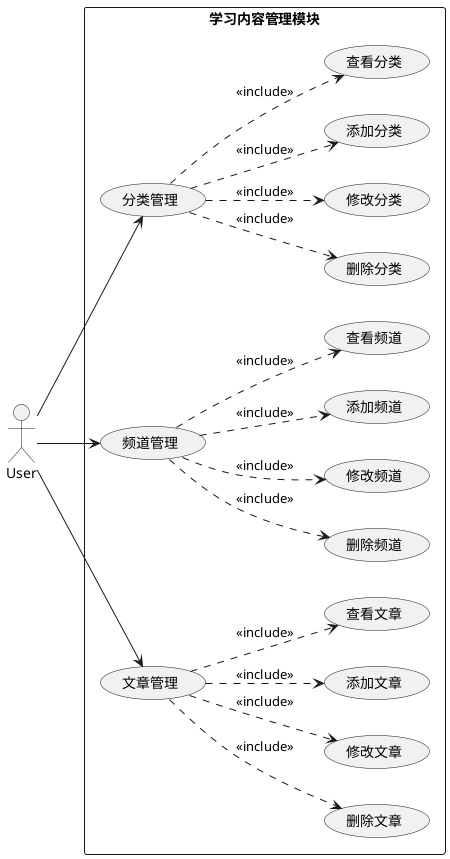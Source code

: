 @startuml
left to right direction
skinparam packageStyle rectangle
actor User
rectangle 学习内容管理模块 {
  User --> (分类管理)
  (分类管理) ..> (删除分类) : <<include>>
  (分类管理) ..> (修改分类) : <<include>>
  (分类管理) ..> (添加分类) : <<include>>
  (分类管理) ..> (查看分类) : <<include>>
  User --> (频道管理)
  (频道管理) ..> (删除频道) : <<include>>
  (频道管理) ..> (修改频道) : <<include>>
  (频道管理) ..> (添加频道) : <<include>>
  (频道管理) ..> (查看频道) : <<include>>
  User --> (文章管理)
  (文章管理) ..> (删除文章) : <<include>>
  (文章管理) ..> (修改文章) : <<include>>
  (文章管理) ..> (添加文章) : <<include>>
  (文章管理) ..> (查看文章) : <<include>>
}
@enduml
